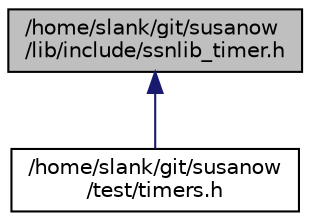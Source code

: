 digraph "/home/slank/git/susanow/lib/include/ssnlib_timer.h"
{
  edge [fontname="Helvetica",fontsize="10",labelfontname="Helvetica",labelfontsize="10"];
  node [fontname="Helvetica",fontsize="10",shape=record];
  Node1 [label="/home/slank/git/susanow\l/lib/include/ssnlib_timer.h",height=0.2,width=0.4,color="black", fillcolor="grey75", style="filled", fontcolor="black"];
  Node1 -> Node2 [dir="back",color="midnightblue",fontsize="10",style="solid",fontname="Helvetica"];
  Node2 [label="/home/slank/git/susanow\l/test/timers.h",height=0.2,width=0.4,color="black", fillcolor="white", style="filled",URL="$timers_8h_source.html"];
}
